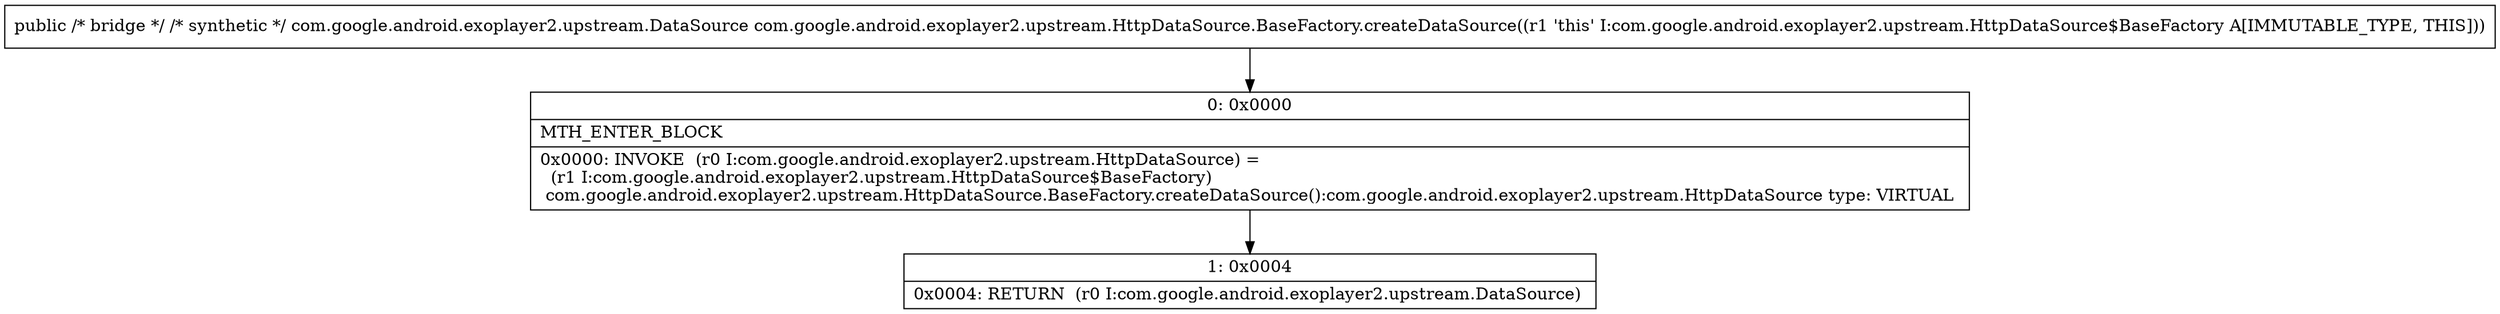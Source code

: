 digraph "CFG forcom.google.android.exoplayer2.upstream.HttpDataSource.BaseFactory.createDataSource()Lcom\/google\/android\/exoplayer2\/upstream\/DataSource;" {
Node_0 [shape=record,label="{0\:\ 0x0000|MTH_ENTER_BLOCK\l|0x0000: INVOKE  (r0 I:com.google.android.exoplayer2.upstream.HttpDataSource) = \l  (r1 I:com.google.android.exoplayer2.upstream.HttpDataSource$BaseFactory)\l com.google.android.exoplayer2.upstream.HttpDataSource.BaseFactory.createDataSource():com.google.android.exoplayer2.upstream.HttpDataSource type: VIRTUAL \l}"];
Node_1 [shape=record,label="{1\:\ 0x0004|0x0004: RETURN  (r0 I:com.google.android.exoplayer2.upstream.DataSource) \l}"];
MethodNode[shape=record,label="{public \/* bridge *\/ \/* synthetic *\/ com.google.android.exoplayer2.upstream.DataSource com.google.android.exoplayer2.upstream.HttpDataSource.BaseFactory.createDataSource((r1 'this' I:com.google.android.exoplayer2.upstream.HttpDataSource$BaseFactory A[IMMUTABLE_TYPE, THIS])) }"];
MethodNode -> Node_0;
Node_0 -> Node_1;
}

